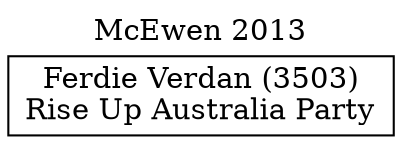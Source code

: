 // House preference flow
digraph "Ferdie Verdan (3503)_McEwen_2013" {
	graph [label="McEwen 2013" labelloc=t mclimit=10]
	node [shape=box]
	"Ferdie Verdan (3503)" [label="Ferdie Verdan (3503)
Rise Up Australia Party"]
}
